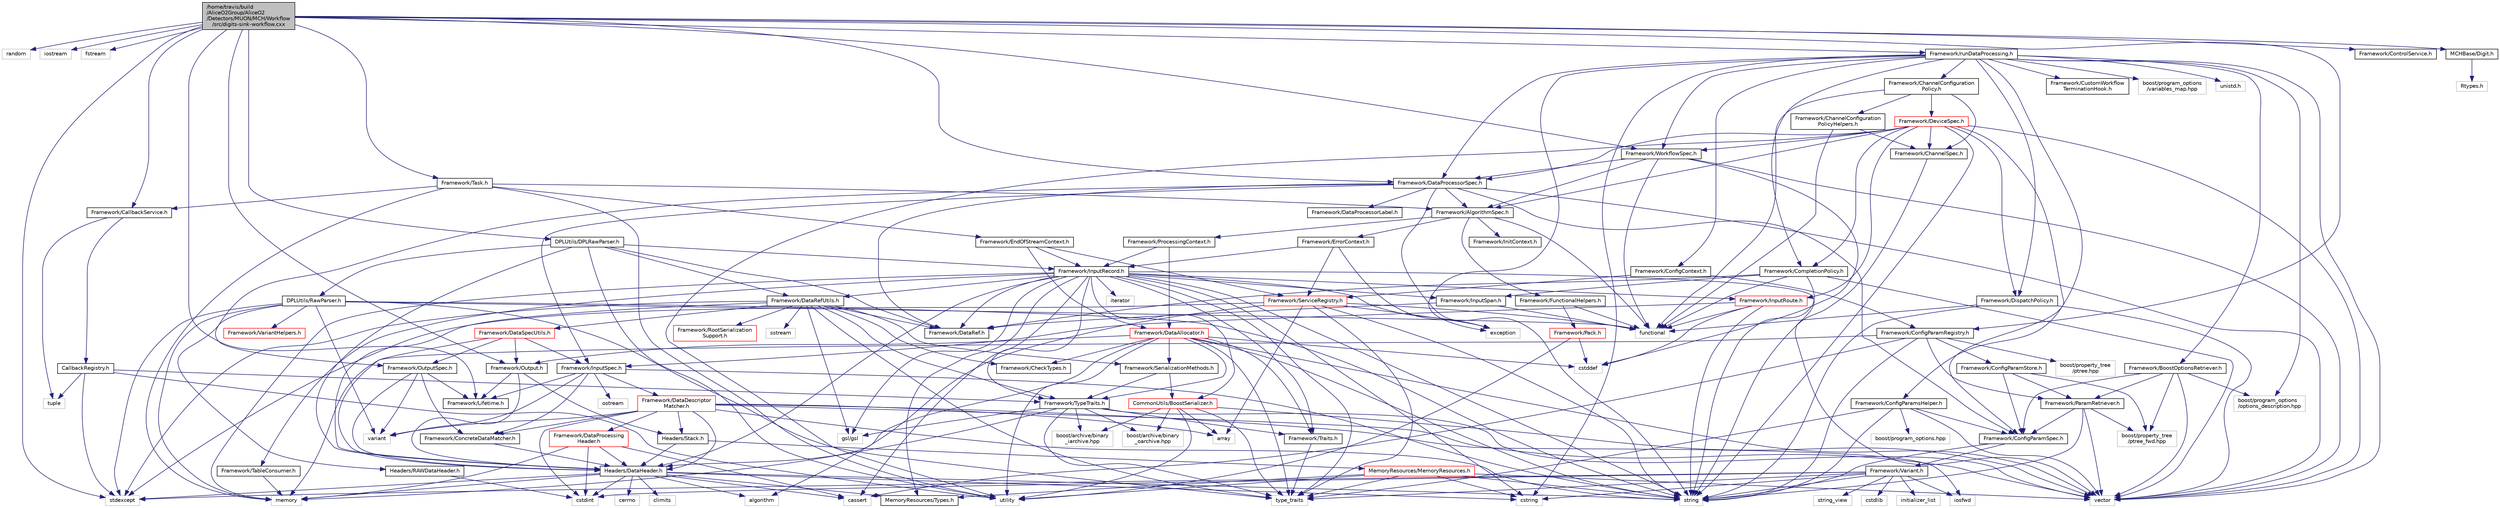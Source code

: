 digraph "/home/travis/build/AliceO2Group/AliceO2/Detectors/MUON/MCH/Workflow/src/digits-sink-workflow.cxx"
{
 // INTERACTIVE_SVG=YES
  bgcolor="transparent";
  edge [fontname="Helvetica",fontsize="10",labelfontname="Helvetica",labelfontsize="10"];
  node [fontname="Helvetica",fontsize="10",shape=record];
  Node0 [label="/home/travis/build\l/AliceO2Group/AliceO2\l/Detectors/MUON/MCH/Workflow\l/src/digits-sink-workflow.cxx",height=0.2,width=0.4,color="black", fillcolor="grey75", style="filled", fontcolor="black"];
  Node0 -> Node1 [color="midnightblue",fontsize="10",style="solid",fontname="Helvetica"];
  Node1 [label="random",height=0.2,width=0.4,color="grey75"];
  Node0 -> Node2 [color="midnightblue",fontsize="10",style="solid",fontname="Helvetica"];
  Node2 [label="iostream",height=0.2,width=0.4,color="grey75"];
  Node0 -> Node3 [color="midnightblue",fontsize="10",style="solid",fontname="Helvetica"];
  Node3 [label="fstream",height=0.2,width=0.4,color="grey75"];
  Node0 -> Node4 [color="midnightblue",fontsize="10",style="solid",fontname="Helvetica"];
  Node4 [label="stdexcept",height=0.2,width=0.4,color="grey75"];
  Node0 -> Node5 [color="midnightblue",fontsize="10",style="solid",fontname="Helvetica"];
  Node5 [label="Framework/CallbackService.h",height=0.2,width=0.4,color="black",URL="$d9/d7f/CallbackService_8h.html"];
  Node5 -> Node6 [color="midnightblue",fontsize="10",style="solid",fontname="Helvetica"];
  Node6 [label="CallbackRegistry.h",height=0.2,width=0.4,color="black",URL="$d7/d3e/CallbackRegistry_8h.html",tooltip="A generic registry for callbacks. "];
  Node6 -> Node7 [color="midnightblue",fontsize="10",style="solid",fontname="Helvetica"];
  Node7 [label="Framework/TypeTraits.h",height=0.2,width=0.4,color="black",URL="$d0/d95/TypeTraits_8h.html"];
  Node7 -> Node8 [color="midnightblue",fontsize="10",style="solid",fontname="Helvetica"];
  Node8 [label="type_traits",height=0.2,width=0.4,color="grey75"];
  Node7 -> Node9 [color="midnightblue",fontsize="10",style="solid",fontname="Helvetica"];
  Node9 [label="vector",height=0.2,width=0.4,color="grey75"];
  Node7 -> Node10 [color="midnightblue",fontsize="10",style="solid",fontname="Helvetica"];
  Node10 [label="memory",height=0.2,width=0.4,color="grey75"];
  Node7 -> Node11 [color="midnightblue",fontsize="10",style="solid",fontname="Helvetica"];
  Node11 [label="Framework/Traits.h",height=0.2,width=0.4,color="black",URL="$db/d31/Traits_8h.html"];
  Node11 -> Node8 [color="midnightblue",fontsize="10",style="solid",fontname="Helvetica"];
  Node7 -> Node12 [color="midnightblue",fontsize="10",style="solid",fontname="Helvetica"];
  Node12 [label="boost/archive/binary\l_iarchive.hpp",height=0.2,width=0.4,color="grey75"];
  Node7 -> Node13 [color="midnightblue",fontsize="10",style="solid",fontname="Helvetica"];
  Node13 [label="boost/archive/binary\l_oarchive.hpp",height=0.2,width=0.4,color="grey75"];
  Node7 -> Node14 [color="midnightblue",fontsize="10",style="solid",fontname="Helvetica"];
  Node14 [label="gsl/gsl",height=0.2,width=0.4,color="grey75"];
  Node6 -> Node15 [color="midnightblue",fontsize="10",style="solid",fontname="Helvetica"];
  Node15 [label="tuple",height=0.2,width=0.4,color="grey75"];
  Node6 -> Node4 [color="midnightblue",fontsize="10",style="solid",fontname="Helvetica"];
  Node6 -> Node16 [color="midnightblue",fontsize="10",style="solid",fontname="Helvetica"];
  Node16 [label="utility",height=0.2,width=0.4,color="grey75"];
  Node5 -> Node15 [color="midnightblue",fontsize="10",style="solid",fontname="Helvetica"];
  Node0 -> Node17 [color="midnightblue",fontsize="10",style="solid",fontname="Helvetica"];
  Node17 [label="Framework/ConfigParamRegistry.h",height=0.2,width=0.4,color="black",URL="$de/dc6/ConfigParamRegistry_8h.html"];
  Node17 -> Node18 [color="midnightblue",fontsize="10",style="solid",fontname="Helvetica"];
  Node18 [label="Framework/ParamRetriever.h",height=0.2,width=0.4,color="black",URL="$df/d72/ParamRetriever_8h.html"];
  Node18 -> Node19 [color="midnightblue",fontsize="10",style="solid",fontname="Helvetica"];
  Node19 [label="Framework/ConfigParamSpec.h",height=0.2,width=0.4,color="black",URL="$d0/d1c/ConfigParamSpec_8h.html"];
  Node19 -> Node20 [color="midnightblue",fontsize="10",style="solid",fontname="Helvetica"];
  Node20 [label="Framework/Variant.h",height=0.2,width=0.4,color="black",URL="$de/d56/Variant_8h.html"];
  Node20 -> Node8 [color="midnightblue",fontsize="10",style="solid",fontname="Helvetica"];
  Node20 -> Node21 [color="midnightblue",fontsize="10",style="solid",fontname="Helvetica"];
  Node21 [label="cstring",height=0.2,width=0.4,color="grey75"];
  Node20 -> Node22 [color="midnightblue",fontsize="10",style="solid",fontname="Helvetica"];
  Node22 [label="cstdint",height=0.2,width=0.4,color="grey75"];
  Node20 -> Node23 [color="midnightblue",fontsize="10",style="solid",fontname="Helvetica"];
  Node23 [label="cstdlib",height=0.2,width=0.4,color="grey75"];
  Node20 -> Node4 [color="midnightblue",fontsize="10",style="solid",fontname="Helvetica"];
  Node20 -> Node24 [color="midnightblue",fontsize="10",style="solid",fontname="Helvetica"];
  Node24 [label="iosfwd",height=0.2,width=0.4,color="grey75"];
  Node20 -> Node25 [color="midnightblue",fontsize="10",style="solid",fontname="Helvetica"];
  Node25 [label="initializer_list",height=0.2,width=0.4,color="grey75"];
  Node20 -> Node26 [color="midnightblue",fontsize="10",style="solid",fontname="Helvetica"];
  Node26 [label="string_view",height=0.2,width=0.4,color="grey75"];
  Node20 -> Node27 [color="midnightblue",fontsize="10",style="solid",fontname="Helvetica"];
  Node27 [label="string",height=0.2,width=0.4,color="grey75"];
  Node19 -> Node27 [color="midnightblue",fontsize="10",style="solid",fontname="Helvetica"];
  Node18 -> Node28 [color="midnightblue",fontsize="10",style="solid",fontname="Helvetica"];
  Node28 [label="boost/property_tree\l/ptree_fwd.hpp",height=0.2,width=0.4,color="grey75"];
  Node18 -> Node27 [color="midnightblue",fontsize="10",style="solid",fontname="Helvetica"];
  Node18 -> Node9 [color="midnightblue",fontsize="10",style="solid",fontname="Helvetica"];
  Node17 -> Node29 [color="midnightblue",fontsize="10",style="solid",fontname="Helvetica"];
  Node29 [label="Framework/ConfigParamStore.h",height=0.2,width=0.4,color="black",URL="$dd/daf/ConfigParamStore_8h.html"];
  Node29 -> Node18 [color="midnightblue",fontsize="10",style="solid",fontname="Helvetica"];
  Node29 -> Node19 [color="midnightblue",fontsize="10",style="solid",fontname="Helvetica"];
  Node29 -> Node28 [color="midnightblue",fontsize="10",style="solid",fontname="Helvetica"];
  Node17 -> Node30 [color="midnightblue",fontsize="10",style="solid",fontname="Helvetica"];
  Node30 [label="boost/property_tree\l/ptree.hpp",height=0.2,width=0.4,color="grey75"];
  Node17 -> Node10 [color="midnightblue",fontsize="10",style="solid",fontname="Helvetica"];
  Node17 -> Node27 [color="midnightblue",fontsize="10",style="solid",fontname="Helvetica"];
  Node17 -> Node31 [color="midnightblue",fontsize="10",style="solid",fontname="Helvetica"];
  Node31 [label="cassert",height=0.2,width=0.4,color="grey75"];
  Node0 -> Node32 [color="midnightblue",fontsize="10",style="solid",fontname="Helvetica"];
  Node32 [label="Framework/ControlService.h",height=0.2,width=0.4,color="black",URL="$d2/d43/ControlService_8h.html"];
  Node0 -> Node33 [color="midnightblue",fontsize="10",style="solid",fontname="Helvetica"];
  Node33 [label="Framework/DataProcessorSpec.h",height=0.2,width=0.4,color="black",URL="$d0/df4/DataProcessorSpec_8h.html"];
  Node33 -> Node34 [color="midnightblue",fontsize="10",style="solid",fontname="Helvetica"];
  Node34 [label="Framework/AlgorithmSpec.h",height=0.2,width=0.4,color="black",URL="$d0/d14/AlgorithmSpec_8h.html"];
  Node34 -> Node35 [color="midnightblue",fontsize="10",style="solid",fontname="Helvetica"];
  Node35 [label="Framework/ProcessingContext.h",height=0.2,width=0.4,color="black",URL="$de/d6a/ProcessingContext_8h.html"];
  Node35 -> Node36 [color="midnightblue",fontsize="10",style="solid",fontname="Helvetica"];
  Node36 [label="Framework/InputRecord.h",height=0.2,width=0.4,color="black",URL="$d6/d5c/InputRecord_8h.html"];
  Node36 -> Node37 [color="midnightblue",fontsize="10",style="solid",fontname="Helvetica"];
  Node37 [label="Framework/DataRef.h",height=0.2,width=0.4,color="black",URL="$d5/dfb/DataRef_8h.html"];
  Node36 -> Node38 [color="midnightblue",fontsize="10",style="solid",fontname="Helvetica"];
  Node38 [label="Framework/DataRefUtils.h",height=0.2,width=0.4,color="black",URL="$d5/db8/DataRefUtils_8h.html"];
  Node38 -> Node37 [color="midnightblue",fontsize="10",style="solid",fontname="Helvetica"];
  Node38 -> Node39 [color="midnightblue",fontsize="10",style="solid",fontname="Helvetica"];
  Node39 [label="Framework/RootSerialization\lSupport.h",height=0.2,width=0.4,color="red",URL="$db/dff/RootSerializationSupport_8h.html"];
  Node38 -> Node51 [color="midnightblue",fontsize="10",style="solid",fontname="Helvetica"];
  Node51 [label="Framework/SerializationMethods.h",height=0.2,width=0.4,color="black",URL="$d1/d53/SerializationMethods_8h.html",tooltip="Type wrappers for enfording a specific serialization method. "];
  Node51 -> Node7 [color="midnightblue",fontsize="10",style="solid",fontname="Helvetica"];
  Node51 -> Node52 [color="midnightblue",fontsize="10",style="solid",fontname="Helvetica"];
  Node52 [label="CommonUtils/BoostSerializer.h",height=0.2,width=0.4,color="red",URL="$d7/d91/BoostSerializer_8h.html",tooltip="Templatised boost serializer/deserializer for containers and base types. "];
  Node52 -> Node16 [color="midnightblue",fontsize="10",style="solid",fontname="Helvetica"];
  Node52 -> Node8 [color="midnightblue",fontsize="10",style="solid",fontname="Helvetica"];
  Node52 -> Node53 [color="midnightblue",fontsize="10",style="solid",fontname="Helvetica"];
  Node53 [label="array",height=0.2,width=0.4,color="grey75"];
  Node52 -> Node9 [color="midnightblue",fontsize="10",style="solid",fontname="Helvetica"];
  Node52 -> Node12 [color="midnightblue",fontsize="10",style="solid",fontname="Helvetica"];
  Node52 -> Node13 [color="midnightblue",fontsize="10",style="solid",fontname="Helvetica"];
  Node38 -> Node65 [color="midnightblue",fontsize="10",style="solid",fontname="Helvetica"];
  Node65 [label="Framework/DataSpecUtils.h",height=0.2,width=0.4,color="red",URL="$d6/d68/DataSpecUtils_8h.html"];
  Node65 -> Node66 [color="midnightblue",fontsize="10",style="solid",fontname="Helvetica"];
  Node66 [label="Framework/OutputSpec.h",height=0.2,width=0.4,color="black",URL="$db/d2d/OutputSpec_8h.html"];
  Node66 -> Node67 [color="midnightblue",fontsize="10",style="solid",fontname="Helvetica"];
  Node67 [label="Headers/DataHeader.h",height=0.2,width=0.4,color="black",URL="$dc/dcd/DataHeader_8h.html"];
  Node67 -> Node22 [color="midnightblue",fontsize="10",style="solid",fontname="Helvetica"];
  Node67 -> Node10 [color="midnightblue",fontsize="10",style="solid",fontname="Helvetica"];
  Node67 -> Node31 [color="midnightblue",fontsize="10",style="solid",fontname="Helvetica"];
  Node67 -> Node21 [color="midnightblue",fontsize="10",style="solid",fontname="Helvetica"];
  Node67 -> Node68 [color="midnightblue",fontsize="10",style="solid",fontname="Helvetica"];
  Node68 [label="algorithm",height=0.2,width=0.4,color="grey75"];
  Node67 -> Node4 [color="midnightblue",fontsize="10",style="solid",fontname="Helvetica"];
  Node67 -> Node27 [color="midnightblue",fontsize="10",style="solid",fontname="Helvetica"];
  Node67 -> Node69 [color="midnightblue",fontsize="10",style="solid",fontname="Helvetica"];
  Node69 [label="climits",height=0.2,width=0.4,color="grey75"];
  Node67 -> Node49 [color="midnightblue",fontsize="10",style="solid",fontname="Helvetica"];
  Node49 [label="MemoryResources/Types.h",height=0.2,width=0.4,color="black",URL="$d7/df8/Types_8h.html"];
  Node67 -> Node70 [color="midnightblue",fontsize="10",style="solid",fontname="Helvetica"];
  Node70 [label="cerrno",height=0.2,width=0.4,color="grey75"];
  Node66 -> Node71 [color="midnightblue",fontsize="10",style="solid",fontname="Helvetica"];
  Node71 [label="Framework/Lifetime.h",height=0.2,width=0.4,color="black",URL="$dc/dca/Lifetime_8h.html"];
  Node66 -> Node72 [color="midnightblue",fontsize="10",style="solid",fontname="Helvetica"];
  Node72 [label="Framework/ConcreteDataMatcher.h",height=0.2,width=0.4,color="black",URL="$d0/d1b/ConcreteDataMatcher_8h.html"];
  Node72 -> Node67 [color="midnightblue",fontsize="10",style="solid",fontname="Helvetica"];
  Node66 -> Node73 [color="midnightblue",fontsize="10",style="solid",fontname="Helvetica"];
  Node73 [label="variant",height=0.2,width=0.4,color="grey75"];
  Node65 -> Node74 [color="midnightblue",fontsize="10",style="solid",fontname="Helvetica"];
  Node74 [label="Framework/InputSpec.h",height=0.2,width=0.4,color="black",URL="$d5/d3f/InputSpec_8h.html"];
  Node74 -> Node71 [color="midnightblue",fontsize="10",style="solid",fontname="Helvetica"];
  Node74 -> Node72 [color="midnightblue",fontsize="10",style="solid",fontname="Helvetica"];
  Node74 -> Node75 [color="midnightblue",fontsize="10",style="solid",fontname="Helvetica"];
  Node75 [label="Framework/DataDescriptor\lMatcher.h",height=0.2,width=0.4,color="red",URL="$d3/da3/DataDescriptorMatcher_8h.html"];
  Node75 -> Node72 [color="midnightblue",fontsize="10",style="solid",fontname="Helvetica"];
  Node75 -> Node76 [color="midnightblue",fontsize="10",style="solid",fontname="Helvetica"];
  Node76 [label="Framework/DataProcessing\lHeader.h",height=0.2,width=0.4,color="red",URL="$d6/dc9/DataProcessingHeader_8h.html"];
  Node76 -> Node67 [color="midnightblue",fontsize="10",style="solid",fontname="Helvetica"];
  Node76 -> Node22 [color="midnightblue",fontsize="10",style="solid",fontname="Helvetica"];
  Node76 -> Node10 [color="midnightblue",fontsize="10",style="solid",fontname="Helvetica"];
  Node76 -> Node31 [color="midnightblue",fontsize="10",style="solid",fontname="Helvetica"];
  Node75 -> Node67 [color="midnightblue",fontsize="10",style="solid",fontname="Helvetica"];
  Node75 -> Node79 [color="midnightblue",fontsize="10",style="solid",fontname="Helvetica"];
  Node79 [label="Headers/Stack.h",height=0.2,width=0.4,color="black",URL="$d4/d00/Headers_2include_2Headers_2Stack_8h.html"];
  Node79 -> Node80 [color="midnightblue",fontsize="10",style="solid",fontname="Helvetica"];
  Node80 [label="MemoryResources/MemoryResources.h",height=0.2,width=0.4,color="red",URL="$dc/d03/MemoryResources_8h.html"];
  Node80 -> Node21 [color="midnightblue",fontsize="10",style="solid",fontname="Helvetica"];
  Node80 -> Node27 [color="midnightblue",fontsize="10",style="solid",fontname="Helvetica"];
  Node80 -> Node8 [color="midnightblue",fontsize="10",style="solid",fontname="Helvetica"];
  Node80 -> Node16 [color="midnightblue",fontsize="10",style="solid",fontname="Helvetica"];
  Node80 -> Node9 [color="midnightblue",fontsize="10",style="solid",fontname="Helvetica"];
  Node80 -> Node49 [color="midnightblue",fontsize="10",style="solid",fontname="Helvetica"];
  Node79 -> Node67 [color="midnightblue",fontsize="10",style="solid",fontname="Helvetica"];
  Node75 -> Node53 [color="midnightblue",fontsize="10",style="solid",fontname="Helvetica"];
  Node75 -> Node22 [color="midnightblue",fontsize="10",style="solid",fontname="Helvetica"];
  Node75 -> Node24 [color="midnightblue",fontsize="10",style="solid",fontname="Helvetica"];
  Node75 -> Node27 [color="midnightblue",fontsize="10",style="solid",fontname="Helvetica"];
  Node75 -> Node73 [color="midnightblue",fontsize="10",style="solid",fontname="Helvetica"];
  Node75 -> Node9 [color="midnightblue",fontsize="10",style="solid",fontname="Helvetica"];
  Node74 -> Node27 [color="midnightblue",fontsize="10",style="solid",fontname="Helvetica"];
  Node74 -> Node91 [color="midnightblue",fontsize="10",style="solid",fontname="Helvetica"];
  Node91 [label="ostream",height=0.2,width=0.4,color="grey75"];
  Node74 -> Node73 [color="midnightblue",fontsize="10",style="solid",fontname="Helvetica"];
  Node65 -> Node67 [color="midnightblue",fontsize="10",style="solid",fontname="Helvetica"];
  Node65 -> Node92 [color="midnightblue",fontsize="10",style="solid",fontname="Helvetica"];
  Node92 [label="Framework/Output.h",height=0.2,width=0.4,color="black",URL="$d3/ddf/Output_8h.html"];
  Node92 -> Node67 [color="midnightblue",fontsize="10",style="solid",fontname="Helvetica"];
  Node92 -> Node71 [color="midnightblue",fontsize="10",style="solid",fontname="Helvetica"];
  Node92 -> Node79 [color="midnightblue",fontsize="10",style="solid",fontname="Helvetica"];
  Node38 -> Node7 [color="midnightblue",fontsize="10",style="solid",fontname="Helvetica"];
  Node38 -> Node67 [color="midnightblue",fontsize="10",style="solid",fontname="Helvetica"];
  Node38 -> Node94 [color="midnightblue",fontsize="10",style="solid",fontname="Helvetica"];
  Node94 [label="Framework/CheckTypes.h",height=0.2,width=0.4,color="black",URL="$d1/d00/CheckTypes_8h.html"];
  Node38 -> Node14 [color="midnightblue",fontsize="10",style="solid",fontname="Helvetica"];
  Node38 -> Node4 [color="midnightblue",fontsize="10",style="solid",fontname="Helvetica"];
  Node38 -> Node95 [color="midnightblue",fontsize="10",style="solid",fontname="Helvetica"];
  Node95 [label="sstream",height=0.2,width=0.4,color="grey75"];
  Node38 -> Node8 [color="midnightblue",fontsize="10",style="solid",fontname="Helvetica"];
  Node36 -> Node96 [color="midnightblue",fontsize="10",style="solid",fontname="Helvetica"];
  Node96 [label="Framework/InputRoute.h",height=0.2,width=0.4,color="red",URL="$d5/d19/InputRoute_8h.html"];
  Node96 -> Node74 [color="midnightblue",fontsize="10",style="solid",fontname="Helvetica"];
  Node96 -> Node100 [color="midnightblue",fontsize="10",style="solid",fontname="Helvetica"];
  Node100 [label="cstddef",height=0.2,width=0.4,color="grey75"];
  Node96 -> Node27 [color="midnightblue",fontsize="10",style="solid",fontname="Helvetica"];
  Node96 -> Node99 [color="midnightblue",fontsize="10",style="solid",fontname="Helvetica"];
  Node99 [label="functional",height=0.2,width=0.4,color="grey75"];
  Node36 -> Node7 [color="midnightblue",fontsize="10",style="solid",fontname="Helvetica"];
  Node36 -> Node101 [color="midnightblue",fontsize="10",style="solid",fontname="Helvetica"];
  Node101 [label="Framework/InputSpan.h",height=0.2,width=0.4,color="black",URL="$da/d0f/InputSpan_8h.html"];
  Node101 -> Node37 [color="midnightblue",fontsize="10",style="solid",fontname="Helvetica"];
  Node101 -> Node99 [color="midnightblue",fontsize="10",style="solid",fontname="Helvetica"];
  Node36 -> Node102 [color="midnightblue",fontsize="10",style="solid",fontname="Helvetica"];
  Node102 [label="Framework/TableConsumer.h",height=0.2,width=0.4,color="black",URL="$dc/d03/TableConsumer_8h.html"];
  Node102 -> Node10 [color="midnightblue",fontsize="10",style="solid",fontname="Helvetica"];
  Node36 -> Node11 [color="midnightblue",fontsize="10",style="solid",fontname="Helvetica"];
  Node36 -> Node49 [color="midnightblue",fontsize="10",style="solid",fontname="Helvetica"];
  Node36 -> Node67 [color="midnightblue",fontsize="10",style="solid",fontname="Helvetica"];
  Node36 -> Node52 [color="midnightblue",fontsize="10",style="solid",fontname="Helvetica"];
  Node36 -> Node14 [color="midnightblue",fontsize="10",style="solid",fontname="Helvetica"];
  Node36 -> Node103 [color="midnightblue",fontsize="10",style="solid",fontname="Helvetica"];
  Node103 [label="iterator",height=0.2,width=0.4,color="grey75"];
  Node36 -> Node27 [color="midnightblue",fontsize="10",style="solid",fontname="Helvetica"];
  Node36 -> Node9 [color="midnightblue",fontsize="10",style="solid",fontname="Helvetica"];
  Node36 -> Node21 [color="midnightblue",fontsize="10",style="solid",fontname="Helvetica"];
  Node36 -> Node31 [color="midnightblue",fontsize="10",style="solid",fontname="Helvetica"];
  Node36 -> Node104 [color="midnightblue",fontsize="10",style="solid",fontname="Helvetica"];
  Node104 [label="exception",height=0.2,width=0.4,color="grey75"];
  Node36 -> Node10 [color="midnightblue",fontsize="10",style="solid",fontname="Helvetica"];
  Node36 -> Node8 [color="midnightblue",fontsize="10",style="solid",fontname="Helvetica"];
  Node35 -> Node105 [color="midnightblue",fontsize="10",style="solid",fontname="Helvetica"];
  Node105 [label="Framework/DataAllocator.h",height=0.2,width=0.4,color="red",URL="$d1/d28/DataAllocator_8h.html"];
  Node105 -> Node92 [color="midnightblue",fontsize="10",style="solid",fontname="Helvetica"];
  Node105 -> Node7 [color="midnightblue",fontsize="10",style="solid",fontname="Helvetica"];
  Node105 -> Node11 [color="midnightblue",fontsize="10",style="solid",fontname="Helvetica"];
  Node105 -> Node51 [color="midnightblue",fontsize="10",style="solid",fontname="Helvetica"];
  Node105 -> Node94 [color="midnightblue",fontsize="10",style="solid",fontname="Helvetica"];
  Node105 -> Node67 [color="midnightblue",fontsize="10",style="solid",fontname="Helvetica"];
  Node105 -> Node9 [color="midnightblue",fontsize="10",style="solid",fontname="Helvetica"];
  Node105 -> Node27 [color="midnightblue",fontsize="10",style="solid",fontname="Helvetica"];
  Node105 -> Node16 [color="midnightblue",fontsize="10",style="solid",fontname="Helvetica"];
  Node105 -> Node8 [color="midnightblue",fontsize="10",style="solid",fontname="Helvetica"];
  Node105 -> Node100 [color="midnightblue",fontsize="10",style="solid",fontname="Helvetica"];
  Node34 -> Node123 [color="midnightblue",fontsize="10",style="solid",fontname="Helvetica"];
  Node123 [label="Framework/ErrorContext.h",height=0.2,width=0.4,color="black",URL="$d7/dad/ErrorContext_8h.html"];
  Node123 -> Node36 [color="midnightblue",fontsize="10",style="solid",fontname="Helvetica"];
  Node123 -> Node124 [color="midnightblue",fontsize="10",style="solid",fontname="Helvetica"];
  Node124 [label="Framework/ServiceRegistry.h",height=0.2,width=0.4,color="red",URL="$d8/d17/ServiceRegistry_8h.html"];
  Node124 -> Node68 [color="midnightblue",fontsize="10",style="solid",fontname="Helvetica"];
  Node124 -> Node53 [color="midnightblue",fontsize="10",style="solid",fontname="Helvetica"];
  Node124 -> Node104 [color="midnightblue",fontsize="10",style="solid",fontname="Helvetica"];
  Node124 -> Node99 [color="midnightblue",fontsize="10",style="solid",fontname="Helvetica"];
  Node124 -> Node27 [color="midnightblue",fontsize="10",style="solid",fontname="Helvetica"];
  Node124 -> Node8 [color="midnightblue",fontsize="10",style="solid",fontname="Helvetica"];
  Node124 -> Node4 [color="midnightblue",fontsize="10",style="solid",fontname="Helvetica"];
  Node123 -> Node104 [color="midnightblue",fontsize="10",style="solid",fontname="Helvetica"];
  Node34 -> Node126 [color="midnightblue",fontsize="10",style="solid",fontname="Helvetica"];
  Node126 [label="Framework/InitContext.h",height=0.2,width=0.4,color="black",URL="$d4/d2b/InitContext_8h.html"];
  Node34 -> Node127 [color="midnightblue",fontsize="10",style="solid",fontname="Helvetica"];
  Node127 [label="Framework/FunctionalHelpers.h",height=0.2,width=0.4,color="black",URL="$de/d9b/FunctionalHelpers_8h.html"];
  Node127 -> Node128 [color="midnightblue",fontsize="10",style="solid",fontname="Helvetica"];
  Node128 [label="Framework/Pack.h",height=0.2,width=0.4,color="red",URL="$dd/dce/Pack_8h.html"];
  Node128 -> Node100 [color="midnightblue",fontsize="10",style="solid",fontname="Helvetica"];
  Node128 -> Node16 [color="midnightblue",fontsize="10",style="solid",fontname="Helvetica"];
  Node127 -> Node99 [color="midnightblue",fontsize="10",style="solid",fontname="Helvetica"];
  Node34 -> Node99 [color="midnightblue",fontsize="10",style="solid",fontname="Helvetica"];
  Node33 -> Node19 [color="midnightblue",fontsize="10",style="solid",fontname="Helvetica"];
  Node33 -> Node129 [color="midnightblue",fontsize="10",style="solid",fontname="Helvetica"];
  Node129 [label="Framework/DataProcessorLabel.h",height=0.2,width=0.4,color="black",URL="$d1/df2/DataProcessorLabel_8h.html"];
  Node33 -> Node37 [color="midnightblue",fontsize="10",style="solid",fontname="Helvetica"];
  Node33 -> Node74 [color="midnightblue",fontsize="10",style="solid",fontname="Helvetica"];
  Node33 -> Node66 [color="midnightblue",fontsize="10",style="solid",fontname="Helvetica"];
  Node33 -> Node27 [color="midnightblue",fontsize="10",style="solid",fontname="Helvetica"];
  Node33 -> Node9 [color="midnightblue",fontsize="10",style="solid",fontname="Helvetica"];
  Node0 -> Node71 [color="midnightblue",fontsize="10",style="solid",fontname="Helvetica"];
  Node0 -> Node92 [color="midnightblue",fontsize="10",style="solid",fontname="Helvetica"];
  Node0 -> Node130 [color="midnightblue",fontsize="10",style="solid",fontname="Helvetica"];
  Node130 [label="Framework/Task.h",height=0.2,width=0.4,color="black",URL="$df/d4f/Task_8h.html"];
  Node130 -> Node34 [color="midnightblue",fontsize="10",style="solid",fontname="Helvetica"];
  Node130 -> Node5 [color="midnightblue",fontsize="10",style="solid",fontname="Helvetica"];
  Node130 -> Node131 [color="midnightblue",fontsize="10",style="solid",fontname="Helvetica"];
  Node131 [label="Framework/EndOfStreamContext.h",height=0.2,width=0.4,color="black",URL="$d0/d77/EndOfStreamContext_8h.html"];
  Node131 -> Node36 [color="midnightblue",fontsize="10",style="solid",fontname="Helvetica"];
  Node131 -> Node124 [color="midnightblue",fontsize="10",style="solid",fontname="Helvetica"];
  Node131 -> Node105 [color="midnightblue",fontsize="10",style="solid",fontname="Helvetica"];
  Node130 -> Node16 [color="midnightblue",fontsize="10",style="solid",fontname="Helvetica"];
  Node130 -> Node10 [color="midnightblue",fontsize="10",style="solid",fontname="Helvetica"];
  Node0 -> Node132 [color="midnightblue",fontsize="10",style="solid",fontname="Helvetica"];
  Node132 [label="Framework/WorkflowSpec.h",height=0.2,width=0.4,color="black",URL="$df/da1/WorkflowSpec_8h.html"];
  Node132 -> Node33 [color="midnightblue",fontsize="10",style="solid",fontname="Helvetica"];
  Node132 -> Node34 [color="midnightblue",fontsize="10",style="solid",fontname="Helvetica"];
  Node132 -> Node9 [color="midnightblue",fontsize="10",style="solid",fontname="Helvetica"];
  Node132 -> Node99 [color="midnightblue",fontsize="10",style="solid",fontname="Helvetica"];
  Node132 -> Node100 [color="midnightblue",fontsize="10",style="solid",fontname="Helvetica"];
  Node0 -> Node133 [color="midnightblue",fontsize="10",style="solid",fontname="Helvetica"];
  Node133 [label="Framework/runDataProcessing.h",height=0.2,width=0.4,color="black",URL="$db/dd0/runDataProcessing_8h.html"];
  Node133 -> Node134 [color="midnightblue",fontsize="10",style="solid",fontname="Helvetica"];
  Node134 [label="Framework/ChannelConfiguration\lPolicy.h",height=0.2,width=0.4,color="black",URL="$dd/d0f/ChannelConfigurationPolicy_8h.html"];
  Node134 -> Node135 [color="midnightblue",fontsize="10",style="solid",fontname="Helvetica"];
  Node135 [label="Framework/ChannelConfiguration\lPolicyHelpers.h",height=0.2,width=0.4,color="black",URL="$d6/d05/ChannelConfigurationPolicyHelpers_8h.html"];
  Node135 -> Node136 [color="midnightblue",fontsize="10",style="solid",fontname="Helvetica"];
  Node136 [label="Framework/ChannelSpec.h",height=0.2,width=0.4,color="black",URL="$d6/d72/ChannelSpec_8h.html"];
  Node136 -> Node27 [color="midnightblue",fontsize="10",style="solid",fontname="Helvetica"];
  Node135 -> Node99 [color="midnightblue",fontsize="10",style="solid",fontname="Helvetica"];
  Node134 -> Node136 [color="midnightblue",fontsize="10",style="solid",fontname="Helvetica"];
  Node134 -> Node137 [color="midnightblue",fontsize="10",style="solid",fontname="Helvetica"];
  Node137 [label="Framework/DeviceSpec.h",height=0.2,width=0.4,color="red",URL="$df/de8/DeviceSpec_8h.html"];
  Node137 -> Node132 [color="midnightblue",fontsize="10",style="solid",fontname="Helvetica"];
  Node137 -> Node33 [color="midnightblue",fontsize="10",style="solid",fontname="Helvetica"];
  Node137 -> Node136 [color="midnightblue",fontsize="10",style="solid",fontname="Helvetica"];
  Node137 -> Node34 [color="midnightblue",fontsize="10",style="solid",fontname="Helvetica"];
  Node137 -> Node19 [color="midnightblue",fontsize="10",style="solid",fontname="Helvetica"];
  Node137 -> Node96 [color="midnightblue",fontsize="10",style="solid",fontname="Helvetica"];
  Node137 -> Node143 [color="midnightblue",fontsize="10",style="solid",fontname="Helvetica"];
  Node143 [label="Framework/CompletionPolicy.h",height=0.2,width=0.4,color="black",URL="$df/dd6/CompletionPolicy_8h.html"];
  Node143 -> Node37 [color="midnightblue",fontsize="10",style="solid",fontname="Helvetica"];
  Node143 -> Node101 [color="midnightblue",fontsize="10",style="solid",fontname="Helvetica"];
  Node143 -> Node99 [color="midnightblue",fontsize="10",style="solid",fontname="Helvetica"];
  Node143 -> Node27 [color="midnightblue",fontsize="10",style="solid",fontname="Helvetica"];
  Node143 -> Node9 [color="midnightblue",fontsize="10",style="solid",fontname="Helvetica"];
  Node137 -> Node113 [color="midnightblue",fontsize="10",style="solid",fontname="Helvetica"];
  Node113 [label="Framework/DispatchPolicy.h",height=0.2,width=0.4,color="black",URL="$da/de6/DispatchPolicy_8h.html"];
  Node113 -> Node99 [color="midnightblue",fontsize="10",style="solid",fontname="Helvetica"];
  Node113 -> Node27 [color="midnightblue",fontsize="10",style="solid",fontname="Helvetica"];
  Node113 -> Node9 [color="midnightblue",fontsize="10",style="solid",fontname="Helvetica"];
  Node137 -> Node9 [color="midnightblue",fontsize="10",style="solid",fontname="Helvetica"];
  Node137 -> Node27 [color="midnightblue",fontsize="10",style="solid",fontname="Helvetica"];
  Node137 -> Node16 [color="midnightblue",fontsize="10",style="solid",fontname="Helvetica"];
  Node134 -> Node99 [color="midnightblue",fontsize="10",style="solid",fontname="Helvetica"];
  Node133 -> Node143 [color="midnightblue",fontsize="10",style="solid",fontname="Helvetica"];
  Node133 -> Node113 [color="midnightblue",fontsize="10",style="solid",fontname="Helvetica"];
  Node133 -> Node144 [color="midnightblue",fontsize="10",style="solid",fontname="Helvetica"];
  Node144 [label="Framework/ConfigParamsHelper.h",height=0.2,width=0.4,color="black",URL="$dd/d2b/ConfigParamsHelper_8h.html"];
  Node144 -> Node19 [color="midnightblue",fontsize="10",style="solid",fontname="Helvetica"];
  Node144 -> Node145 [color="midnightblue",fontsize="10",style="solid",fontname="Helvetica"];
  Node145 [label="boost/program_options.hpp",height=0.2,width=0.4,color="grey75"];
  Node144 -> Node27 [color="midnightblue",fontsize="10",style="solid",fontname="Helvetica"];
  Node144 -> Node9 [color="midnightblue",fontsize="10",style="solid",fontname="Helvetica"];
  Node144 -> Node8 [color="midnightblue",fontsize="10",style="solid",fontname="Helvetica"];
  Node133 -> Node33 [color="midnightblue",fontsize="10",style="solid",fontname="Helvetica"];
  Node133 -> Node132 [color="midnightblue",fontsize="10",style="solid",fontname="Helvetica"];
  Node133 -> Node146 [color="midnightblue",fontsize="10",style="solid",fontname="Helvetica"];
  Node146 [label="Framework/ConfigContext.h",height=0.2,width=0.4,color="black",URL="$d7/d2e/ConfigContext_8h.html"];
  Node146 -> Node17 [color="midnightblue",fontsize="10",style="solid",fontname="Helvetica"];
  Node146 -> Node124 [color="midnightblue",fontsize="10",style="solid",fontname="Helvetica"];
  Node133 -> Node147 [color="midnightblue",fontsize="10",style="solid",fontname="Helvetica"];
  Node147 [label="Framework/BoostOptionsRetriever.h",height=0.2,width=0.4,color="black",URL="$d3/d7e/BoostOptionsRetriever_8h.html"];
  Node147 -> Node19 [color="midnightblue",fontsize="10",style="solid",fontname="Helvetica"];
  Node147 -> Node18 [color="midnightblue",fontsize="10",style="solid",fontname="Helvetica"];
  Node147 -> Node28 [color="midnightblue",fontsize="10",style="solid",fontname="Helvetica"];
  Node147 -> Node148 [color="midnightblue",fontsize="10",style="solid",fontname="Helvetica"];
  Node148 [label="boost/program_options\l/options_description.hpp",height=0.2,width=0.4,color="grey75"];
  Node147 -> Node9 [color="midnightblue",fontsize="10",style="solid",fontname="Helvetica"];
  Node133 -> Node149 [color="midnightblue",fontsize="10",style="solid",fontname="Helvetica"];
  Node149 [label="Framework/CustomWorkflow\lTerminationHook.h",height=0.2,width=0.4,color="black",URL="$da/def/CustomWorkflowTerminationHook_8h.html"];
  Node133 -> Node148 [color="midnightblue",fontsize="10",style="solid",fontname="Helvetica"];
  Node133 -> Node150 [color="midnightblue",fontsize="10",style="solid",fontname="Helvetica"];
  Node150 [label="boost/program_options\l/variables_map.hpp",height=0.2,width=0.4,color="grey75"];
  Node133 -> Node151 [color="midnightblue",fontsize="10",style="solid",fontname="Helvetica"];
  Node151 [label="unistd.h",height=0.2,width=0.4,color="grey75"];
  Node133 -> Node9 [color="midnightblue",fontsize="10",style="solid",fontname="Helvetica"];
  Node133 -> Node21 [color="midnightblue",fontsize="10",style="solid",fontname="Helvetica"];
  Node133 -> Node104 [color="midnightblue",fontsize="10",style="solid",fontname="Helvetica"];
  Node0 -> Node152 [color="midnightblue",fontsize="10",style="solid",fontname="Helvetica"];
  Node152 [label="DPLUtils/DPLRawParser.h",height=0.2,width=0.4,color="black",URL="$d4/db9/DPLRawParser_8h.html",tooltip="A raw page parser for DPL input. "];
  Node152 -> Node153 [color="midnightblue",fontsize="10",style="solid",fontname="Helvetica"];
  Node153 [label="DPLUtils/RawParser.h",height=0.2,width=0.4,color="black",URL="$df/d22/RawParser_8h.html",tooltip="Generic parser for consecutive raw pages. "];
  Node153 -> Node154 [color="midnightblue",fontsize="10",style="solid",fontname="Helvetica"];
  Node154 [label="Headers/RAWDataHeader.h",height=0.2,width=0.4,color="black",URL="$d4/d78/DataFormats_2Headers_2include_2Headers_2RAWDataHeader_8h.html"];
  Node154 -> Node22 [color="midnightblue",fontsize="10",style="solid",fontname="Helvetica"];
  Node153 -> Node155 [color="midnightblue",fontsize="10",style="solid",fontname="Helvetica"];
  Node155 [label="Framework/VariantHelpers.h",height=0.2,width=0.4,color="red",URL="$d7/dbe/VariantHelpers_8h.html"];
  Node153 -> Node99 [color="midnightblue",fontsize="10",style="solid",fontname="Helvetica"];
  Node153 -> Node10 [color="midnightblue",fontsize="10",style="solid",fontname="Helvetica"];
  Node153 -> Node73 [color="midnightblue",fontsize="10",style="solid",fontname="Helvetica"];
  Node153 -> Node4 [color="midnightblue",fontsize="10",style="solid",fontname="Helvetica"];
  Node153 -> Node27 [color="midnightblue",fontsize="10",style="solid",fontname="Helvetica"];
  Node153 -> Node8 [color="midnightblue",fontsize="10",style="solid",fontname="Helvetica"];
  Node152 -> Node36 [color="midnightblue",fontsize="10",style="solid",fontname="Helvetica"];
  Node152 -> Node37 [color="midnightblue",fontsize="10",style="solid",fontname="Helvetica"];
  Node152 -> Node38 [color="midnightblue",fontsize="10",style="solid",fontname="Helvetica"];
  Node152 -> Node67 [color="midnightblue",fontsize="10",style="solid",fontname="Helvetica"];
  Node152 -> Node16 [color="midnightblue",fontsize="10",style="solid",fontname="Helvetica"];
  Node0 -> Node156 [color="midnightblue",fontsize="10",style="solid",fontname="Helvetica"];
  Node156 [label="MCHBase/Digit.h",height=0.2,width=0.4,color="black",URL="$d8/d72/Detectors_2MUON_2MCH_2Base_2include_2MCHBase_2Digit_8h.html"];
  Node156 -> Node157 [color="midnightblue",fontsize="10",style="solid",fontname="Helvetica"];
  Node157 [label="Rtypes.h",height=0.2,width=0.4,color="grey75"];
}
